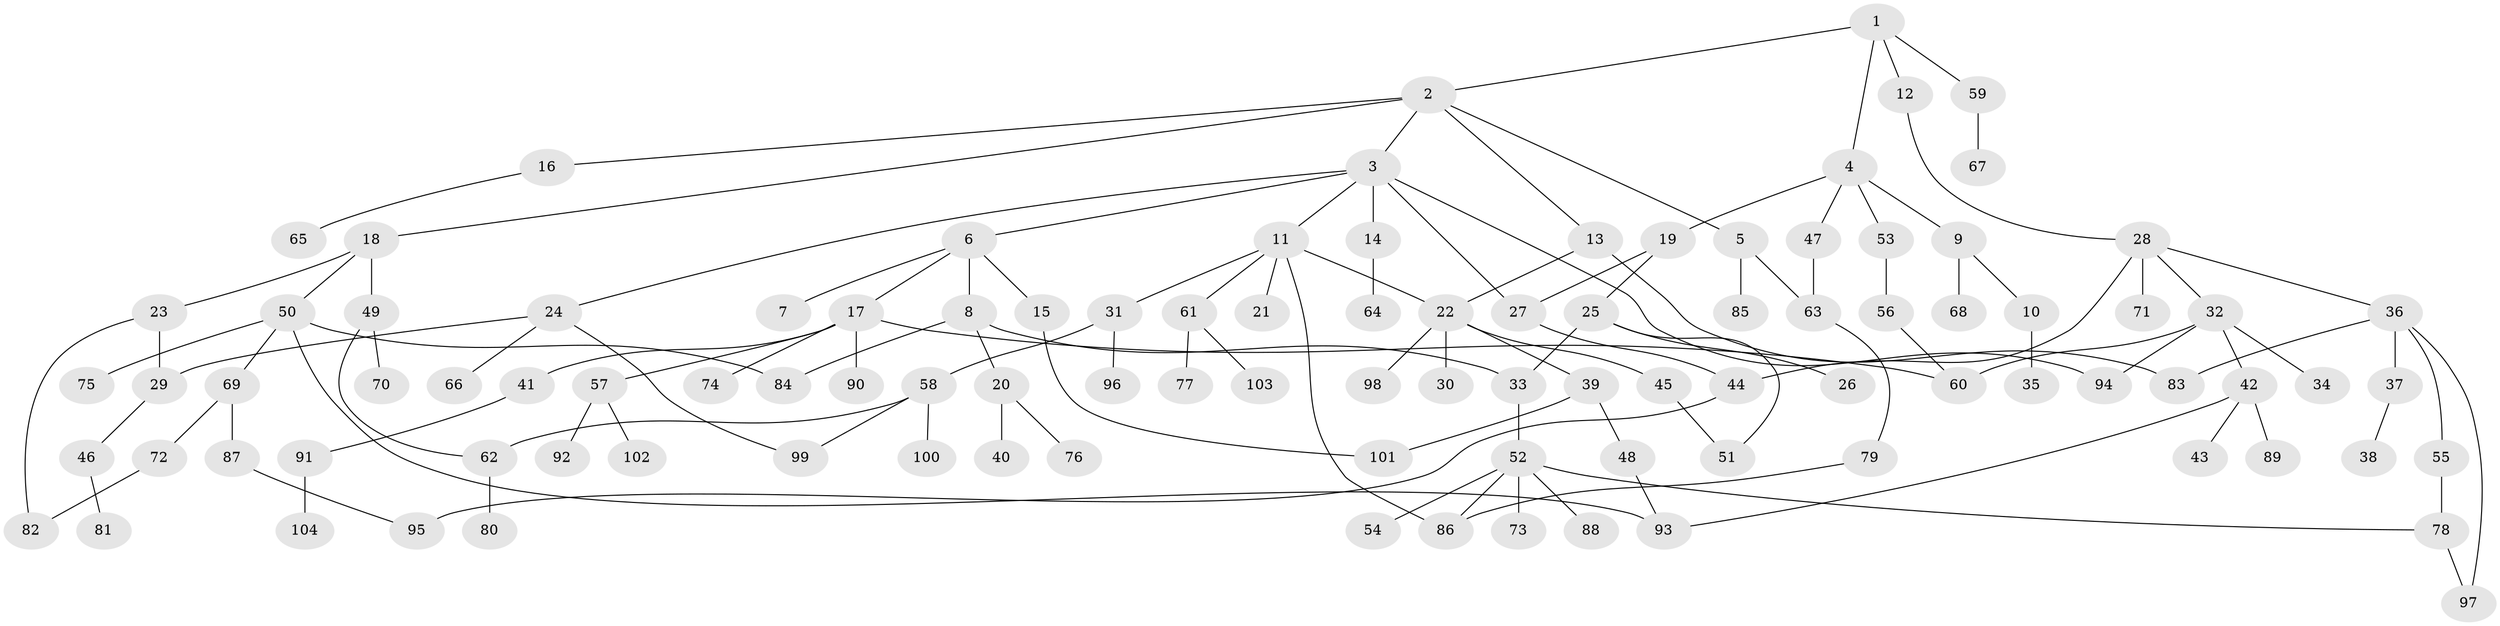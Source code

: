 // coarse degree distribution, {4: 0.0958904109589041, 6: 0.0136986301369863, 7: 0.0136986301369863, 5: 0.0821917808219178, 2: 0.2328767123287671, 1: 0.273972602739726, 3: 0.2876712328767123}
// Generated by graph-tools (version 1.1) at 2025/48/03/04/25 22:48:49]
// undirected, 104 vertices, 126 edges
graph export_dot {
  node [color=gray90,style=filled];
  1;
  2;
  3;
  4;
  5;
  6;
  7;
  8;
  9;
  10;
  11;
  12;
  13;
  14;
  15;
  16;
  17;
  18;
  19;
  20;
  21;
  22;
  23;
  24;
  25;
  26;
  27;
  28;
  29;
  30;
  31;
  32;
  33;
  34;
  35;
  36;
  37;
  38;
  39;
  40;
  41;
  42;
  43;
  44;
  45;
  46;
  47;
  48;
  49;
  50;
  51;
  52;
  53;
  54;
  55;
  56;
  57;
  58;
  59;
  60;
  61;
  62;
  63;
  64;
  65;
  66;
  67;
  68;
  69;
  70;
  71;
  72;
  73;
  74;
  75;
  76;
  77;
  78;
  79;
  80;
  81;
  82;
  83;
  84;
  85;
  86;
  87;
  88;
  89;
  90;
  91;
  92;
  93;
  94;
  95;
  96;
  97;
  98;
  99;
  100;
  101;
  102;
  103;
  104;
  1 -- 2;
  1 -- 4;
  1 -- 12;
  1 -- 59;
  2 -- 3;
  2 -- 5;
  2 -- 13;
  2 -- 16;
  2 -- 18;
  3 -- 6;
  3 -- 11;
  3 -- 14;
  3 -- 24;
  3 -- 94;
  3 -- 27;
  4 -- 9;
  4 -- 19;
  4 -- 47;
  4 -- 53;
  5 -- 85;
  5 -- 63;
  6 -- 7;
  6 -- 8;
  6 -- 15;
  6 -- 17;
  8 -- 20;
  8 -- 33;
  8 -- 84;
  9 -- 10;
  9 -- 68;
  10 -- 35;
  11 -- 21;
  11 -- 31;
  11 -- 61;
  11 -- 86;
  11 -- 22;
  12 -- 28;
  13 -- 22;
  13 -- 83;
  14 -- 64;
  15 -- 101;
  16 -- 65;
  17 -- 41;
  17 -- 57;
  17 -- 60;
  17 -- 74;
  17 -- 90;
  18 -- 23;
  18 -- 49;
  18 -- 50;
  19 -- 25;
  19 -- 27;
  20 -- 40;
  20 -- 76;
  22 -- 30;
  22 -- 39;
  22 -- 45;
  22 -- 98;
  23 -- 82;
  23 -- 29;
  24 -- 29;
  24 -- 66;
  24 -- 99;
  25 -- 26;
  25 -- 51;
  25 -- 33;
  27 -- 44;
  28 -- 32;
  28 -- 36;
  28 -- 71;
  28 -- 44;
  29 -- 46;
  31 -- 58;
  31 -- 96;
  32 -- 34;
  32 -- 42;
  32 -- 94;
  32 -- 60;
  33 -- 52;
  36 -- 37;
  36 -- 55;
  36 -- 83;
  36 -- 97;
  37 -- 38;
  39 -- 48;
  39 -- 101;
  41 -- 91;
  42 -- 43;
  42 -- 89;
  42 -- 93;
  44 -- 95;
  45 -- 51;
  46 -- 81;
  47 -- 63;
  48 -- 93;
  49 -- 70;
  49 -- 62;
  50 -- 69;
  50 -- 75;
  50 -- 93;
  50 -- 84;
  52 -- 54;
  52 -- 73;
  52 -- 78;
  52 -- 88;
  52 -- 86;
  53 -- 56;
  55 -- 78;
  56 -- 60;
  57 -- 92;
  57 -- 102;
  58 -- 62;
  58 -- 99;
  58 -- 100;
  59 -- 67;
  61 -- 77;
  61 -- 103;
  62 -- 80;
  63 -- 79;
  69 -- 72;
  69 -- 87;
  72 -- 82;
  78 -- 97;
  79 -- 86;
  87 -- 95;
  91 -- 104;
}
